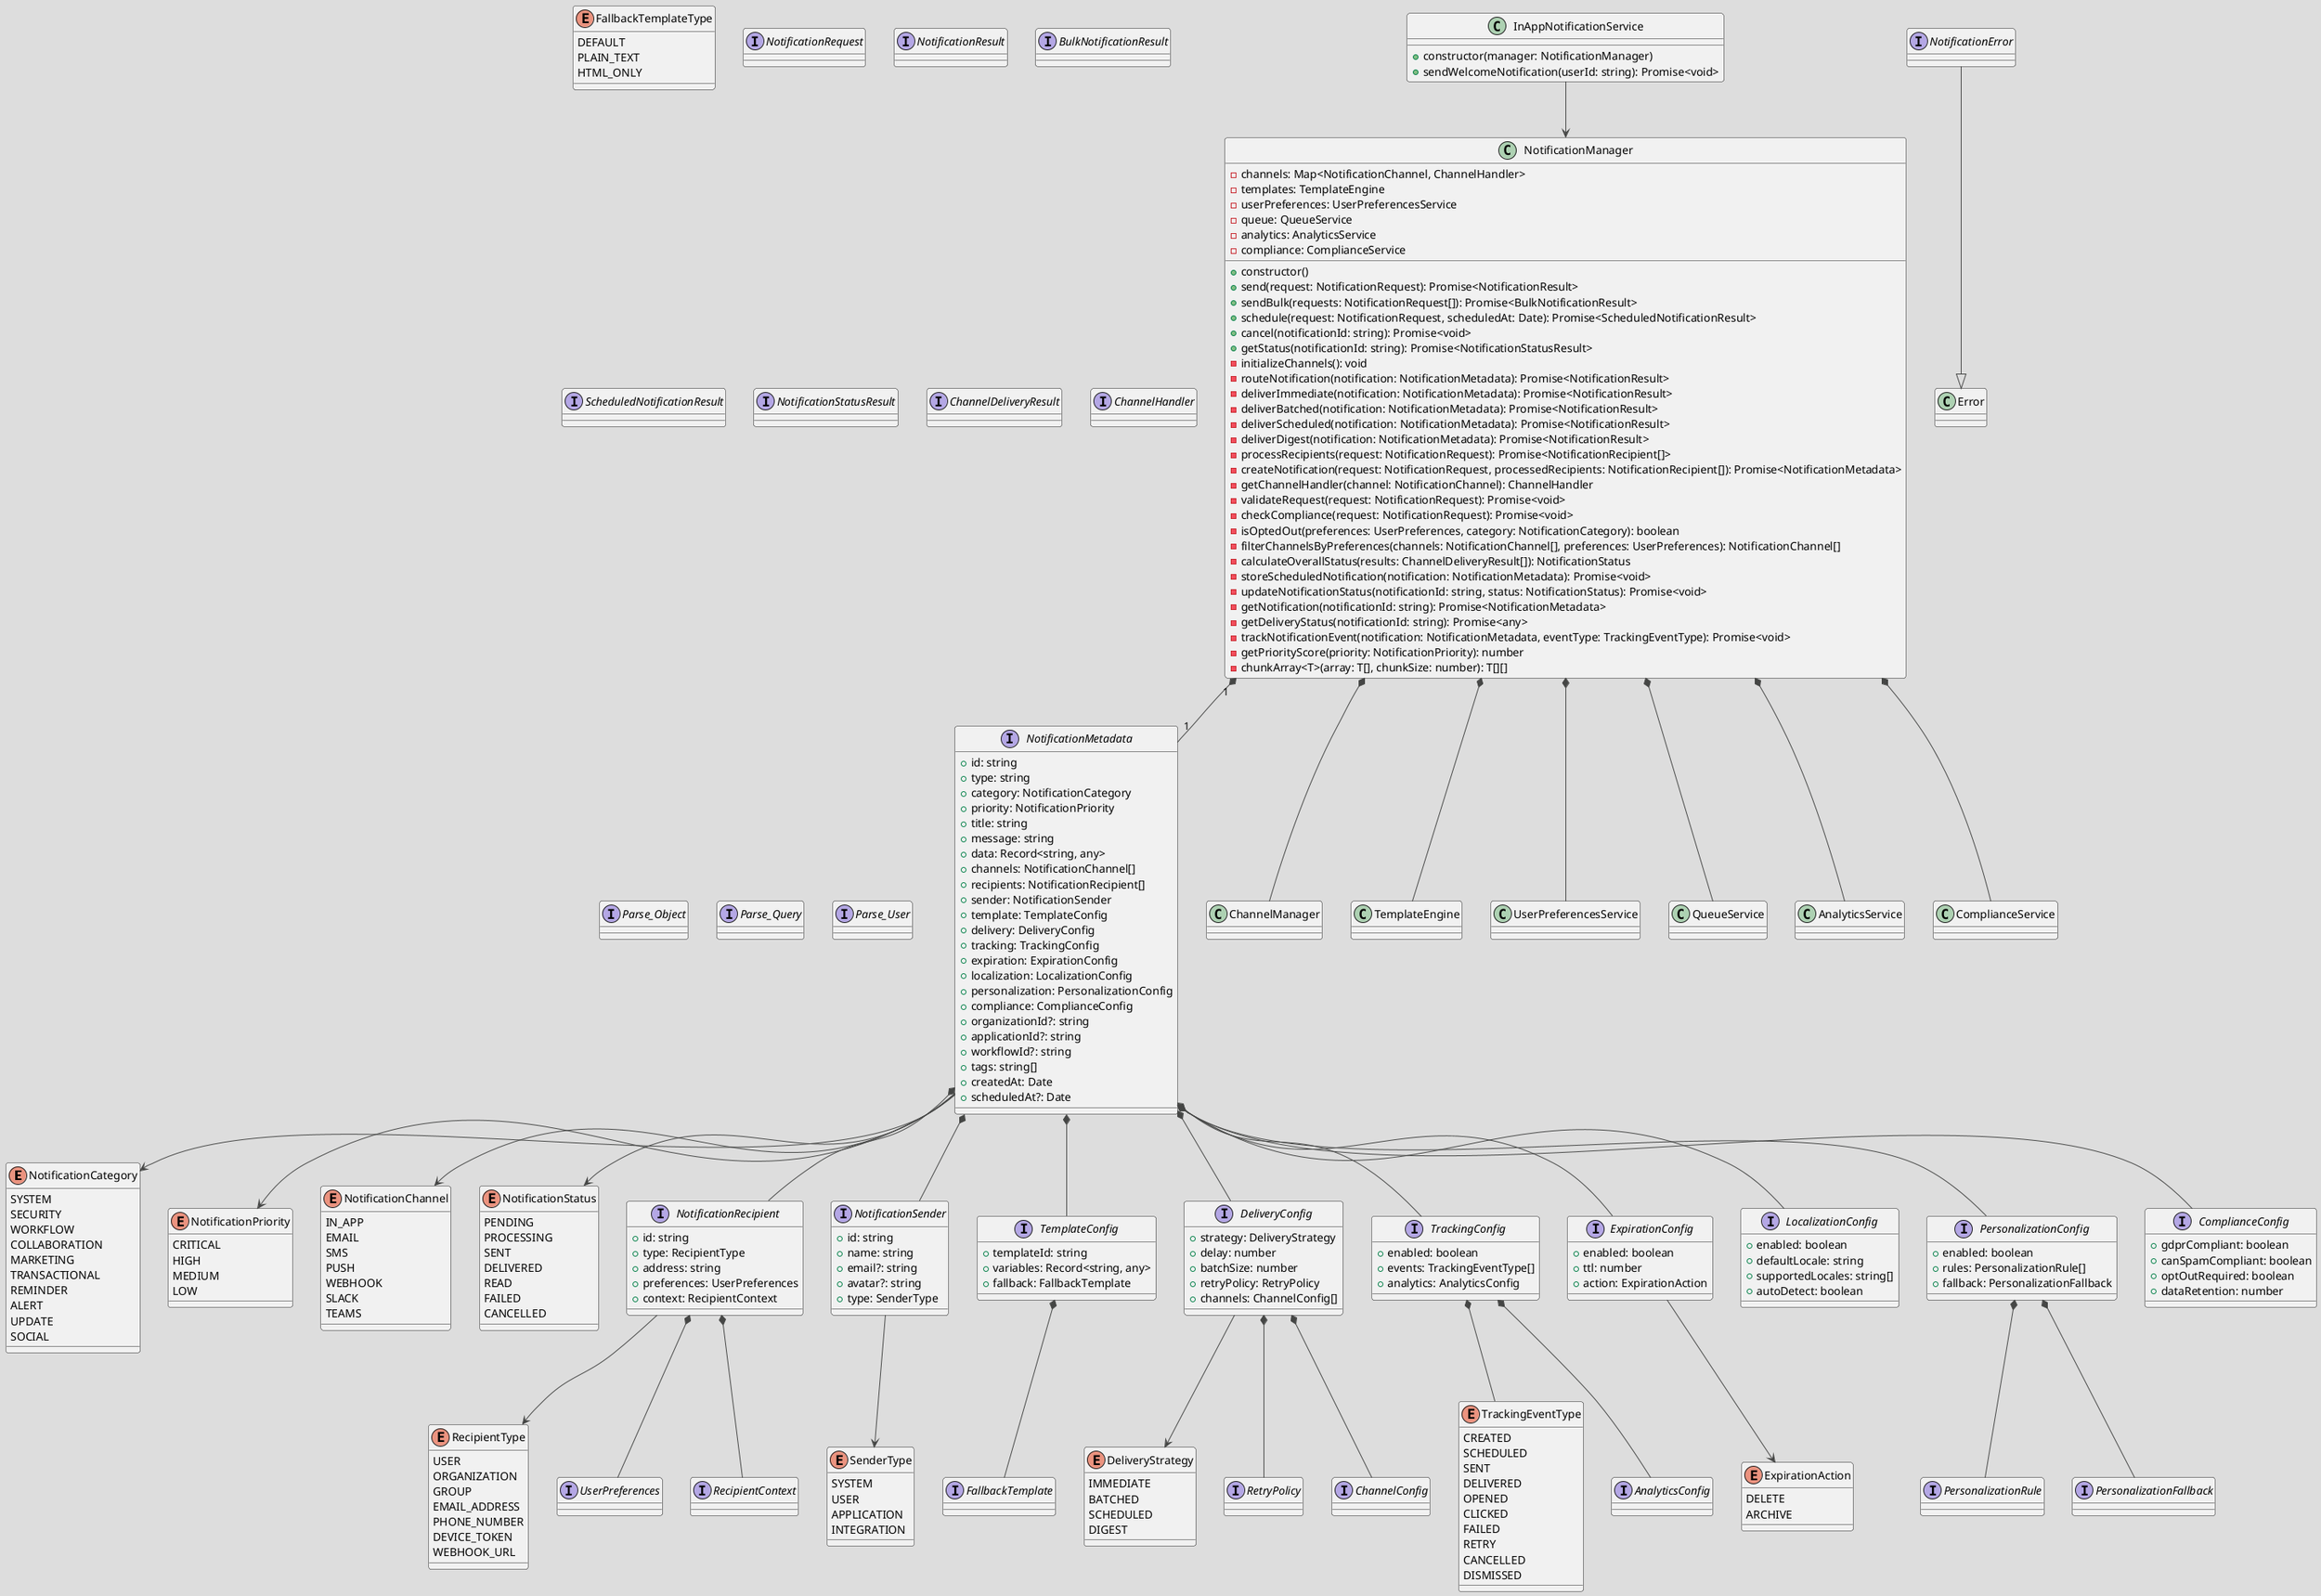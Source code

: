 @startuml
!theme toy

' Enums
enum NotificationCategory {
    SYSTEM
    SECURITY
    WORKFLOW
    COLLABORATION
    MARKETING
    TRANSACTIONAL
    REMINDER
    ALERT
    UPDATE
    SOCIAL
}

enum NotificationPriority {
    CRITICAL
    HIGH
    MEDIUM
    LOW
}

enum NotificationChannel {
    IN_APP
    EMAIL
    SMS
    PUSH
    WEBHOOK
    SLACK
    TEAMS
}

enum NotificationStatus {
    PENDING
    PROCESSING
    SENT
    DELIVERED
    READ
    FAILED
    CANCELLED
}

enum DeliveryStrategy {
    IMMEDIATE
    BATCHED
    SCHEDULED
    DIGEST
}

enum FallbackTemplateType {
    DEFAULT
    PLAIN_TEXT
    HTML_ONLY
}

enum ExpirationAction {
    DELETE
    ARCHIVE
}

enum RecipientType {
    USER
    ORGANIZATION
    GROUP
    EMAIL_ADDRESS
    PHONE_NUMBER
    DEVICE_TOKEN
    WEBHOOK_URL
}

enum SenderType {
    SYSTEM
    USER
    APPLICATION
    INTEGRATION
}

enum TrackingEventType {
    CREATED
    SCHEDULED
    SENT
    DELIVERED
    OPENED
    CLICKED
    FAILED
    RETRY
    CANCELLED
    DISMISSED
}

' Interfaces/Types
interface NotificationMetadata {
    +id: string
    +type: string
    +category: NotificationCategory
    +priority: NotificationPriority
    +title: string
    +message: string
    +data: Record<string, any>
    +channels: NotificationChannel[]
    +recipients: NotificationRecipient[]
    +sender: NotificationSender
    +template: TemplateConfig
    +delivery: DeliveryConfig
    +tracking: TrackingConfig
    +expiration: ExpirationConfig
    +localization: LocalizationConfig
    +personalization: PersonalizationConfig
    +compliance: ComplianceConfig
    +organizationId?: string
    +applicationId?: string
    +workflowId?: string
    +tags: string[]
    +createdAt: Date
    +scheduledAt?: Date
}

interface NotificationRecipient {
    +id: string
    +type: RecipientType
    +address: string
    +preferences: UserPreferences
    +context: RecipientContext
}

interface NotificationSender {
    +id: string
    +name: string
    +email?: string
    +avatar?: string
    +type: SenderType
}

interface TemplateConfig {
    +templateId: string
    +variables: Record<string, any>
    +fallback: FallbackTemplate
}

interface DeliveryConfig {
    +strategy: DeliveryStrategy
    +delay: number
    +batchSize: number
    +retryPolicy: RetryPolicy
    +channels: ChannelConfig[]
}

interface TrackingConfig {
    +enabled: boolean
    +events: TrackingEventType[]
    +analytics: AnalyticsConfig
}

interface ExpirationConfig {
    +enabled: boolean
    +ttl: number
    +action: ExpirationAction
}

interface LocalizationConfig {
    +enabled: boolean
    +defaultLocale: string
    +supportedLocales: string[]
    +autoDetect: boolean
}

interface PersonalizationConfig {
    +enabled: boolean
    +rules: PersonalizationRule[]
    +fallback: PersonalizationFallback
}

interface ComplianceConfig {
    +gdprCompliant: boolean
    +canSpamCompliant: boolean
    +optOutRequired: boolean
    +dataRetention: number
}

interface NotificationRequest
interface NotificationResult
interface BulkNotificationResult
interface ScheduledNotificationResult
interface NotificationStatusResult
interface ChannelDeliveryResult
interface NotificationError
interface ChannelHandler
interface UserPreferences
interface RecipientContext
interface FallbackTemplate
interface RetryPolicy
interface ChannelConfig
interface AnalyticsConfig
interface PersonalizationRule
interface PersonalizationFallback
interface Parse_Object
interface Parse_Query
interface Parse_User

' Services and Managers
class ChannelManager
class TemplateEngine
class UserPreferencesService
class QueueService
class AnalyticsService
class ComplianceService

' NotificationManager Class
class NotificationManager {
    -channels: Map<NotificationChannel, ChannelHandler>
    -templates: TemplateEngine
    -userPreferences: UserPreferencesService
    -queue: QueueService
    -analytics: AnalyticsService
    -compliance: ComplianceService

    +constructor()
    +send(request: NotificationRequest): Promise<NotificationResult>
    +sendBulk(requests: NotificationRequest[]): Promise<BulkNotificationResult>
    +schedule(request: NotificationRequest, scheduledAt: Date): Promise<ScheduledNotificationResult>
    +cancel(notificationId: string): Promise<void>
    +getStatus(notificationId: string): Promise<NotificationStatusResult>
    -initializeChannels(): void
    -routeNotification(notification: NotificationMetadata): Promise<NotificationResult>
    -deliverImmediate(notification: NotificationMetadata): Promise<NotificationResult>
    -deliverBatched(notification: NotificationMetadata): Promise<NotificationResult>
    -deliverScheduled(notification: NotificationMetadata): Promise<NotificationResult>
    -deliverDigest(notification: NotificationMetadata): Promise<NotificationResult>
    -processRecipients(request: NotificationRequest): Promise<NotificationRecipient[]>
    -createNotification(request: NotificationRequest, processedRecipients: NotificationRecipient[]): Promise<NotificationMetadata>
    -getChannelHandler(channel: NotificationChannel): ChannelHandler
    -validateRequest(request: NotificationRequest): Promise<void>
    -checkCompliance(request: NotificationRequest): Promise<void>
    -isOptedOut(preferences: UserPreferences, category: NotificationCategory): boolean
    -filterChannelsByPreferences(channels: NotificationChannel[], preferences: UserPreferences): NotificationChannel[]
    -calculateOverallStatus(results: ChannelDeliveryResult[]): NotificationStatus
    -storeScheduledNotification(notification: NotificationMetadata): Promise<void>
    -updateNotificationStatus(notificationId: string, status: NotificationStatus): Promise<void>
    -getNotification(notificationId: string): Promise<NotificationMetadata>
    -getDeliveryStatus(notificationId: string): Promise<any>
    -trackNotificationEvent(notification: NotificationMetadata, eventType: TrackingEventType): Promise<void>
    -getPriorityScore(priority: NotificationPriority): number
    -chunkArray<T>(array: T[], chunkSize: number): T[][]
}

' Concrete Notification Example
class InAppNotificationService {
    +constructor(manager: NotificationManager)
    +sendWelcomeNotification(userId: string): Promise<void>
}

' Relationships

NotificationManager *-- ChannelManager
NotificationManager *-- TemplateEngine
NotificationManager *-- UserPreferencesService
NotificationManager *-- QueueService
NotificationManager *-- AnalyticsService
NotificationManager *-- ComplianceService
NotificationManager "1" *-- "1" NotificationMetadata

NotificationMetadata --> NotificationCategory
NotificationMetadata --> NotificationPriority
NotificationMetadata --> NotificationChannel
NotificationMetadata --> NotificationStatus
NotificationMetadata *-- NotificationRecipient
NotificationMetadata *-- NotificationSender
NotificationMetadata *-- TemplateConfig
NotificationMetadata *-- DeliveryConfig
NotificationMetadata *-- TrackingConfig
NotificationMetadata *-- ExpirationConfig
NotificationMetadata *-- LocalizationConfig
NotificationMetadata *-- PersonalizationConfig
NotificationMetadata *-- ComplianceConfig

NotificationRecipient --> RecipientType
NotificationRecipient *-- UserPreferences
NotificationRecipient *-- RecipientContext

NotificationSender --> SenderType

TemplateConfig *-- FallbackTemplate

DeliveryConfig --> DeliveryStrategy
DeliveryConfig *-- RetryPolicy
DeliveryConfig *-- ChannelConfig

TrackingConfig *-- TrackingEventType
TrackingConfig *-- AnalyticsConfig

ExpirationConfig --> ExpirationAction

PersonalizationConfig *-- PersonalizationRule
PersonalizationConfig *-- PersonalizationFallback

InAppNotificationService --> NotificationManager

NotificationError --|> Error

@enduml